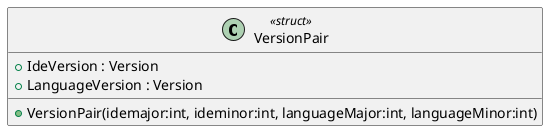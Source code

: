 @startuml
class VersionPair <<struct>> {
    + IdeVersion : Version
    + LanguageVersion : Version
    + VersionPair(idemajor:int, ideminor:int, languageMajor:int, languageMinor:int)
}
@enduml
